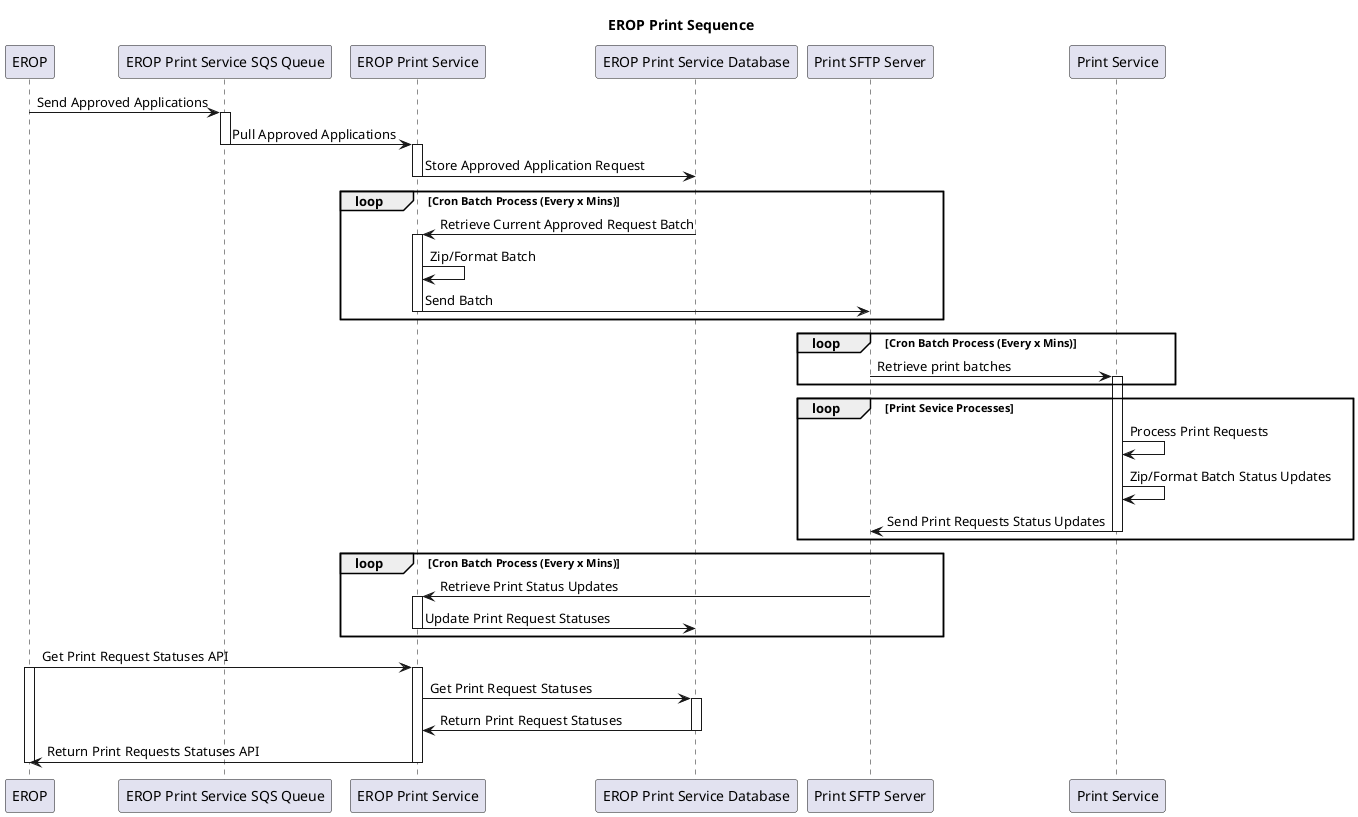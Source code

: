 @startuml

title EROP Print Sequence

participant EROP
participant "EROP Print Service SQS Queue"
participant "EROP Print Service"
participant "EROP Print Service Database"
participant "Print SFTP Server"
participant "Print Service"


EROP->"EROP Print Service SQS Queue": Send Approved Applications
activate "EROP Print Service SQS Queue"
"EROP Print Service SQS Queue"->"EROP Print Service": Pull Approved Applications
deactivate "EROP Print Service SQS Queue"
activate "EROP Print Service"
"EROP Print Service"->"EROP Print Service Database": Store Approved Application Request
deactivate "EROP Print Service"

loop Cron Batch Process (Every x Mins)
    "EROP Print Service"<-"EROP Print Service Database": Retrieve Current Approved Request Batch
    activate "EROP Print Service"
    "EROP Print Service"->"EROP Print Service": Zip/Format Batch
    "EROP Print Service"->"Print SFTP Server": Send Batch
    deactivate "EROP Print Service"
end loop

loop Cron Batch Process (Every x Mins)
    "Print Service"<-"Print SFTP Server": Retrieve print batches
    activate "Print Service"
end loop

loop Print Sevice Processes
    "Print Service"->"Print Service": Process Print Requests
    "Print Service"->"Print Service": Zip/Format Batch Status Updates
    "Print Service"->"Print SFTP Server": Send Print Requests Status Updates
    deactivate "Print Service"
end loop

loop Cron Batch Process (Every x Mins)
    "EROP Print Service"<-"Print SFTP Server": Retrieve Print Status Updates
    activate "EROP Print Service"
    "EROP Print Service"->"EROP Print Service Database": Update Print Request Statuses
    deactivate "EROP Print Service"
end loop

"EROP"->"EROP Print Service": Get Print Request Statuses API
activate "EROP"
activate "EROP Print Service"
"EROP Print Service"->"EROP Print Service Database": Get Print Request Statuses
activate "EROP Print Service Database"
"EROP Print Service"<-"EROP Print Service Database": Return Print Request Statuses
deactivate "EROP Print Service Database"
"EROP Print Service"->"EROP": Return Print Requests Statuses API
deactivate "EROP Print Service"
deactivate "EROP"


@enduml